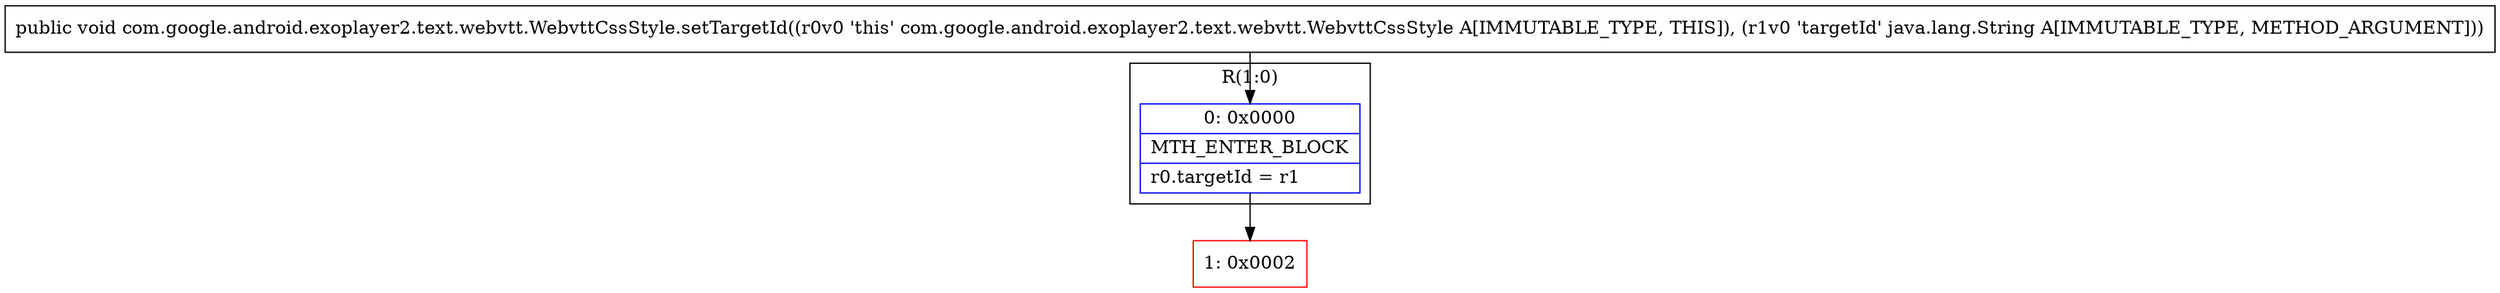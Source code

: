 digraph "CFG forcom.google.android.exoplayer2.text.webvtt.WebvttCssStyle.setTargetId(Ljava\/lang\/String;)V" {
subgraph cluster_Region_586230957 {
label = "R(1:0)";
node [shape=record,color=blue];
Node_0 [shape=record,label="{0\:\ 0x0000|MTH_ENTER_BLOCK\l|r0.targetId = r1\l}"];
}
Node_1 [shape=record,color=red,label="{1\:\ 0x0002}"];
MethodNode[shape=record,label="{public void com.google.android.exoplayer2.text.webvtt.WebvttCssStyle.setTargetId((r0v0 'this' com.google.android.exoplayer2.text.webvtt.WebvttCssStyle A[IMMUTABLE_TYPE, THIS]), (r1v0 'targetId' java.lang.String A[IMMUTABLE_TYPE, METHOD_ARGUMENT])) }"];
MethodNode -> Node_0;
Node_0 -> Node_1;
}

